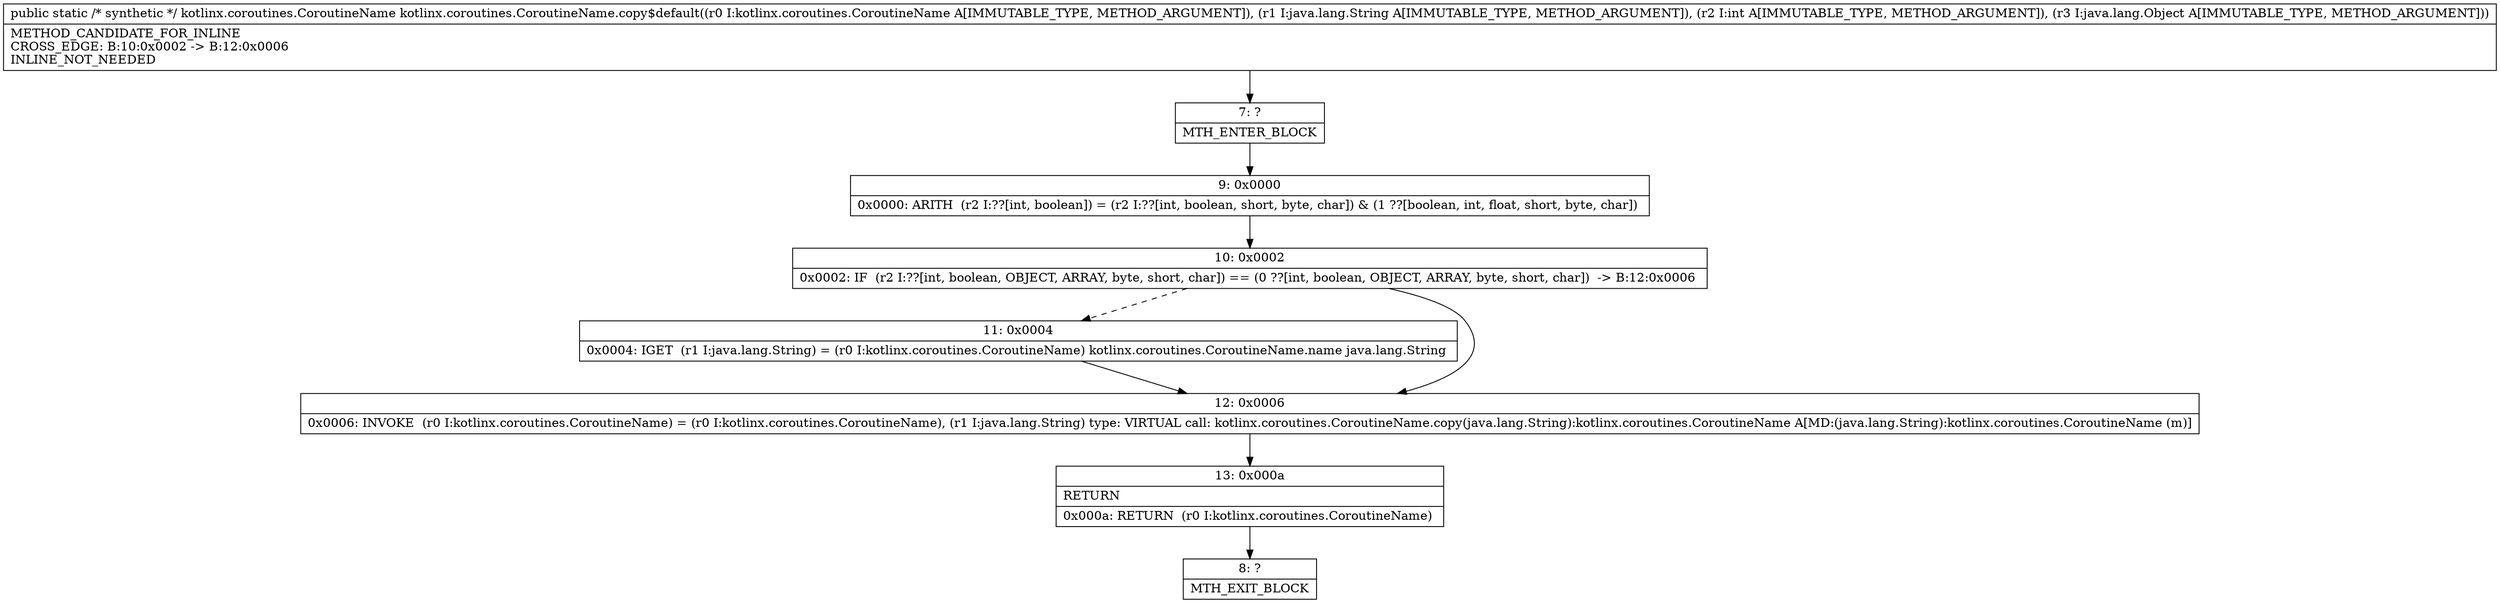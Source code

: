 digraph "CFG forkotlinx.coroutines.CoroutineName.copy$default(Lkotlinx\/coroutines\/CoroutineName;Ljava\/lang\/String;ILjava\/lang\/Object;)Lkotlinx\/coroutines\/CoroutineName;" {
Node_7 [shape=record,label="{7\:\ ?|MTH_ENTER_BLOCK\l}"];
Node_9 [shape=record,label="{9\:\ 0x0000|0x0000: ARITH  (r2 I:??[int, boolean]) = (r2 I:??[int, boolean, short, byte, char]) & (1 ??[boolean, int, float, short, byte, char]) \l}"];
Node_10 [shape=record,label="{10\:\ 0x0002|0x0002: IF  (r2 I:??[int, boolean, OBJECT, ARRAY, byte, short, char]) == (0 ??[int, boolean, OBJECT, ARRAY, byte, short, char])  \-\> B:12:0x0006 \l}"];
Node_11 [shape=record,label="{11\:\ 0x0004|0x0004: IGET  (r1 I:java.lang.String) = (r0 I:kotlinx.coroutines.CoroutineName) kotlinx.coroutines.CoroutineName.name java.lang.String \l}"];
Node_12 [shape=record,label="{12\:\ 0x0006|0x0006: INVOKE  (r0 I:kotlinx.coroutines.CoroutineName) = (r0 I:kotlinx.coroutines.CoroutineName), (r1 I:java.lang.String) type: VIRTUAL call: kotlinx.coroutines.CoroutineName.copy(java.lang.String):kotlinx.coroutines.CoroutineName A[MD:(java.lang.String):kotlinx.coroutines.CoroutineName (m)]\l}"];
Node_13 [shape=record,label="{13\:\ 0x000a|RETURN\l|0x000a: RETURN  (r0 I:kotlinx.coroutines.CoroutineName) \l}"];
Node_8 [shape=record,label="{8\:\ ?|MTH_EXIT_BLOCK\l}"];
MethodNode[shape=record,label="{public static \/* synthetic *\/ kotlinx.coroutines.CoroutineName kotlinx.coroutines.CoroutineName.copy$default((r0 I:kotlinx.coroutines.CoroutineName A[IMMUTABLE_TYPE, METHOD_ARGUMENT]), (r1 I:java.lang.String A[IMMUTABLE_TYPE, METHOD_ARGUMENT]), (r2 I:int A[IMMUTABLE_TYPE, METHOD_ARGUMENT]), (r3 I:java.lang.Object A[IMMUTABLE_TYPE, METHOD_ARGUMENT]))  | METHOD_CANDIDATE_FOR_INLINE\lCROSS_EDGE: B:10:0x0002 \-\> B:12:0x0006\lINLINE_NOT_NEEDED\l}"];
MethodNode -> Node_7;Node_7 -> Node_9;
Node_9 -> Node_10;
Node_10 -> Node_11[style=dashed];
Node_10 -> Node_12;
Node_11 -> Node_12;
Node_12 -> Node_13;
Node_13 -> Node_8;
}


